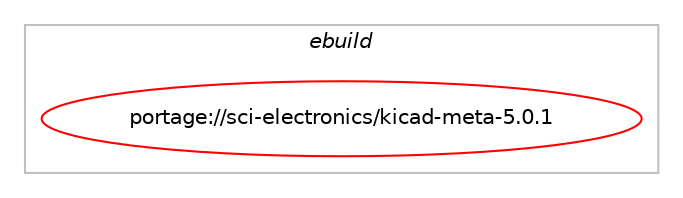 digraph prolog {

# *************
# Graph options
# *************

newrank=true;
concentrate=true;
compound=true;
graph [rankdir=LR,fontname=Helvetica,fontsize=10,ranksep=1.5];#, ranksep=2.5, nodesep=0.2];
edge  [arrowhead=vee];
node  [fontname=Helvetica,fontsize=10];

# **********
# The ebuild
# **********

subgraph cluster_leftcol {
color=gray;
rank=same;
label=<<i>ebuild</i>>;
id [label="portage://sci-electronics/kicad-meta-5.0.1", color=red, width=4, href="../sci-electronics/kicad-meta-5.0.1.svg"];
}

# ****************
# The dependencies
# ****************

subgraph cluster_midcol {
color=gray;
label=<<i>dependencies</i>>;
subgraph cluster_compile {
fillcolor="#eeeeee";
style=filled;
label=<<i>compile</i>>;
}
subgraph cluster_compileandrun {
fillcolor="#eeeeee";
style=filled;
label=<<i>compile and run</i>>;
}
subgraph cluster_run {
fillcolor="#eeeeee";
style=filled;
label=<<i>run</i>>;
# *** BEGIN UNKNOWN DEPENDENCY TYPE (TODO) ***
# id -> use_conditional_group(positive,doc,portage://sci-electronics/kicad-meta-5.0.1,[package_dependency(portage://sci-electronics/kicad-meta-5.0.1,run,no,app-doc,kicad-doc,greaterequal,5.0.1,[],[])])
# *** END UNKNOWN DEPENDENCY TYPE (TODO) ***

# *** BEGIN UNKNOWN DEPENDENCY TYPE (TODO) ***
# id -> use_conditional_group(positive,nls,portage://sci-electronics/kicad-meta-5.0.1,[package_dependency(portage://sci-electronics/kicad-meta-5.0.1,run,no,sci-electronics,kicad-i18n,greaterequal,5.0.1,[],[])])
# *** END UNKNOWN DEPENDENCY TYPE (TODO) ***

# *** BEGIN UNKNOWN DEPENDENCY TYPE (TODO) ***
# id -> package_dependency(portage://sci-electronics/kicad-meta-5.0.1,run,no,sci-electronics,kicad,greaterequal,5.0.1,[],[])
# *** END UNKNOWN DEPENDENCY TYPE (TODO) ***

# *** BEGIN UNKNOWN DEPENDENCY TYPE (TODO) ***
# id -> package_dependency(portage://sci-electronics/kicad-meta-5.0.1,run,no,sci-electronics,kicad-footprints,greaterequal,5.0.1,[],[])
# *** END UNKNOWN DEPENDENCY TYPE (TODO) ***

# *** BEGIN UNKNOWN DEPENDENCY TYPE (TODO) ***
# id -> package_dependency(portage://sci-electronics/kicad-meta-5.0.1,run,no,sci-electronics,kicad-packages3d,greaterequal,5.0.1,[],[])
# *** END UNKNOWN DEPENDENCY TYPE (TODO) ***

# *** BEGIN UNKNOWN DEPENDENCY TYPE (TODO) ***
# id -> package_dependency(portage://sci-electronics/kicad-meta-5.0.1,run,no,sci-electronics,kicad-symbols,greaterequal,5.0.1,[],[])
# *** END UNKNOWN DEPENDENCY TYPE (TODO) ***

# *** BEGIN UNKNOWN DEPENDENCY TYPE (TODO) ***
# id -> package_dependency(portage://sci-electronics/kicad-meta-5.0.1,run,no,sci-electronics,kicad-templates,greaterequal,5.0.1,[],[])
# *** END UNKNOWN DEPENDENCY TYPE (TODO) ***

}
}

# **************
# The candidates
# **************

subgraph cluster_choices {
rank=same;
color=gray;
label=<<i>candidates</i>>;

}

}
